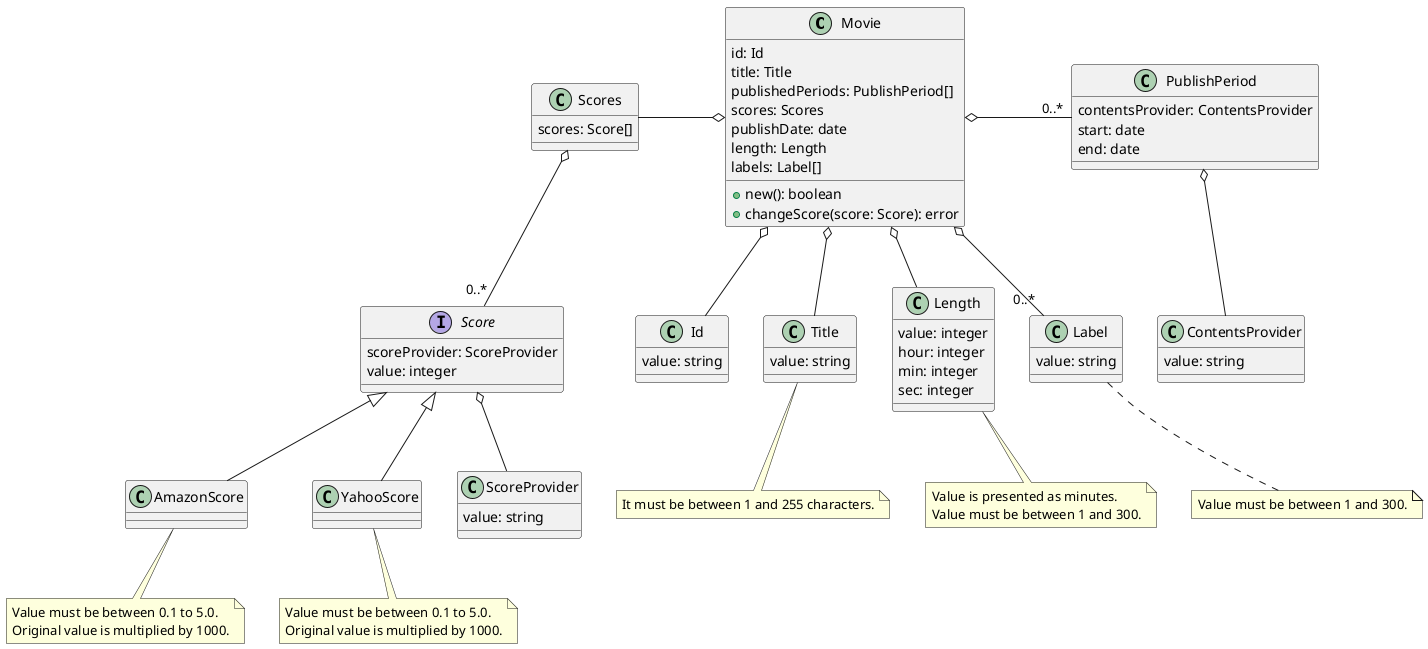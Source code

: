 @startuml

class Movie {
    id: Id
    title: Title
    publishedPeriods: PublishPeriod[]
    scores: Scores
    publishDate: date
    length: Length
    labels: Label[]

    +new(): boolean
    +changeScore(score: Score): error
}

class Scores {
    scores: Score[]
}

class Id {
    value: string
}

class Title {
    value: string
}

note bottom of Title
    It must be between 1 and 255 characters.
end note

class Length {
    value: integer
    hour: integer
    min: integer
    sec: integer
}

note bottom of Length
    Value is presented as minutes.
    Value must be between 1 and 300.
end note

class Label {
    value: string
}

note bottom of Label
    Value must be between 1 and 300.
end note

class PublishPeriod {
    contentsProvider: ContentsProvider
    start: date
    end: date
}

class ContentsProvider {
    value: string
}

interface Score {
    scoreProvider: ScoreProvider
    value: integer
}

class AmazonScore {
}

note bottom of AmazonScore
    Value must be between 0.1 to 5.0.
    Original value is multiplied by 1000.
end note

class YahooScore {
}

note bottom of YahooScore
    Value must be between 0.1 to 5.0.
    Original value is multiplied by 1000.
end note

class ScoreProvider {
    value: string
}

Movie o-- Id
Movie o-- Title
Movie o-- Length
Movie o-right- "0..*" PublishPeriod
Movie o-- "0..*" Label
Movie o-left- Scores
Scores o-- "0..*" Score
Score o-- ScoreProvider
Score <|-- AmazonScore
Score <|-- YahooScore
PublishPeriod o-- ContentsProvider

@enduml